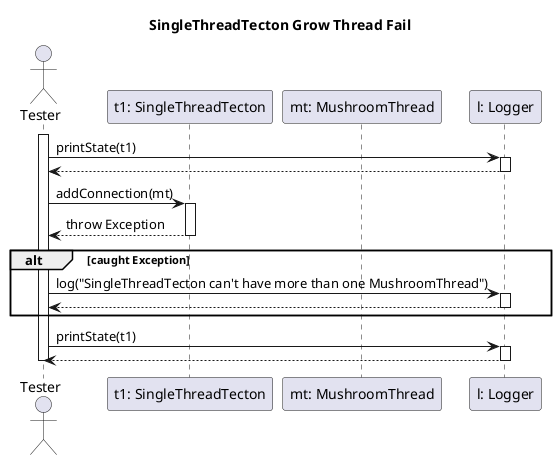 @startuml tectonGrowThreadTest

title SingleThreadTecton Grow Thread Fail

actor "Tester" as tst
participant "t1: SingleThreadTecton" as t1
participant "mt: MushroomThread" as mt
participant "l: Logger" as l

activate tst

tst -> l: printState(t1)
activate l
tst <-- l
deactivate l

tst -> t1: addConnection(mt)
activate t1

tst <-- t1: throw Exception
deactivate t1

alt caught Exception
    tst -> l: log("SingleThreadTecton can't have more than one MushroomThread")
    activate l
    tst <-- l
    deactivate l    
end



tst -> l: printState(t1)
activate l
tst <-- l
deactivate l

deactivate tst

@enduml